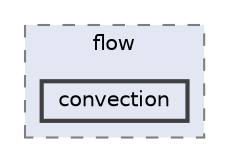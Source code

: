 digraph "SU2_CFD/include/numerics/flow/convection"
{
 // LATEX_PDF_SIZE
  bgcolor="transparent";
  edge [fontname=Helvetica,fontsize=10,labelfontname=Helvetica,labelfontsize=10];
  node [fontname=Helvetica,fontsize=10,shape=box,height=0.2,width=0.4];
  compound=true
  subgraph clusterdir_e1f0f8ddb5d29c4c7adf1b07b1c16b62 {
    graph [ bgcolor="#e3e7f4", pencolor="grey50", label="flow", fontname=Helvetica,fontsize=10 style="filled,dashed", URL="dir_e1f0f8ddb5d29c4c7adf1b07b1c16b62.html",tooltip=""]
  dir_e00e08ae44818437e00e1eab95215d4e [label="convection", fillcolor="#e3e7f4", color="grey25", style="filled,bold", URL="dir_e00e08ae44818437e00e1eab95215d4e.html",tooltip=""];
  }
}
